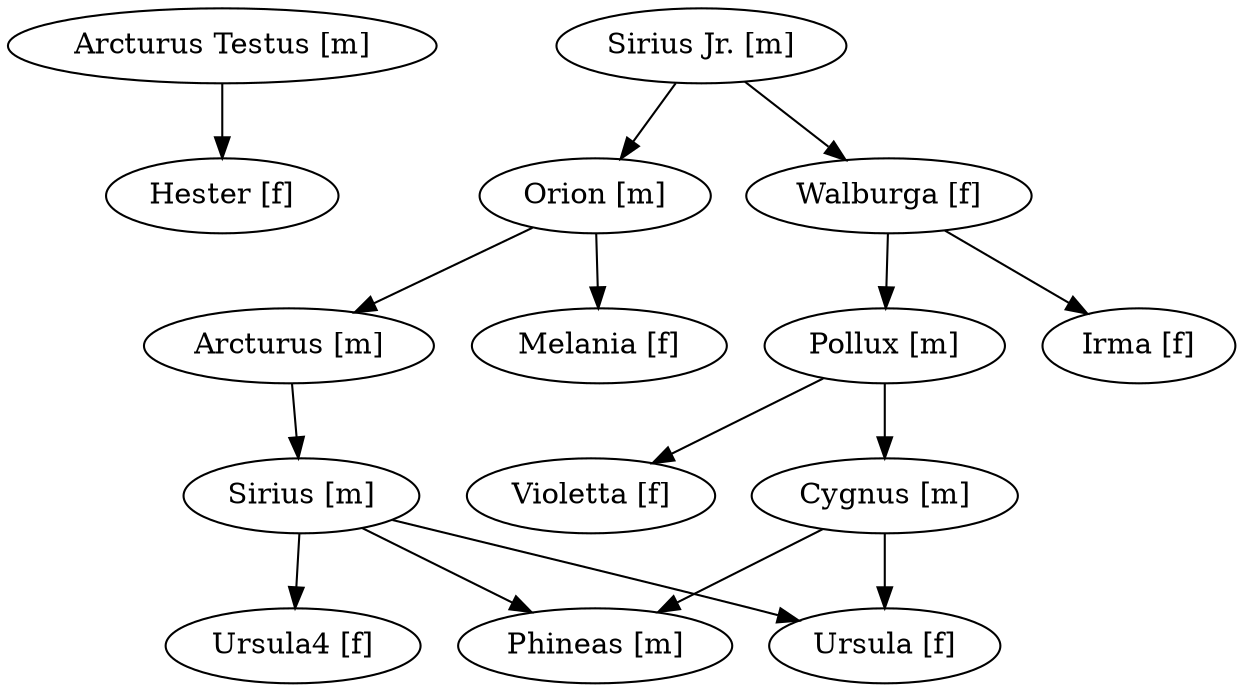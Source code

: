 digraph FamilyTree
{
  "Arcturus Testus [m]" -> "Hester [f]";
  "Arcturus [m]" -> "Sirius [m]";
  "Cygnus [m]" -> "Ursula [f]";
  "Cygnus [m]" -> "Phineas [m]";
  "Hester [f]";
  "Irma [f]";
  "Melania [f]";
  "Orion [m]" -> "Melania [f]";
  "Orion [m]" -> "Arcturus [m]";
  "Phineas [m]";
  "Pollux [m]" -> "Violetta [f]";
  "Pollux [m]" -> "Cygnus [m]";
  "Sirius [m]" -> "Ursula [f]";
  "Sirius [m]" -> "Ursula4 [f]";
  "Sirius [m]" -> "Phineas [m]";
  "Sirius Jr. [m]" -> "Walburga [f]";
  "Sirius Jr. [m]" -> "Orion [m]";
  "Ursula [f]";
  "Violetta [f]";
  "Walburga [f]" -> "Irma [f]";
  "Walburga [f]" -> "Pollux [m]";
}